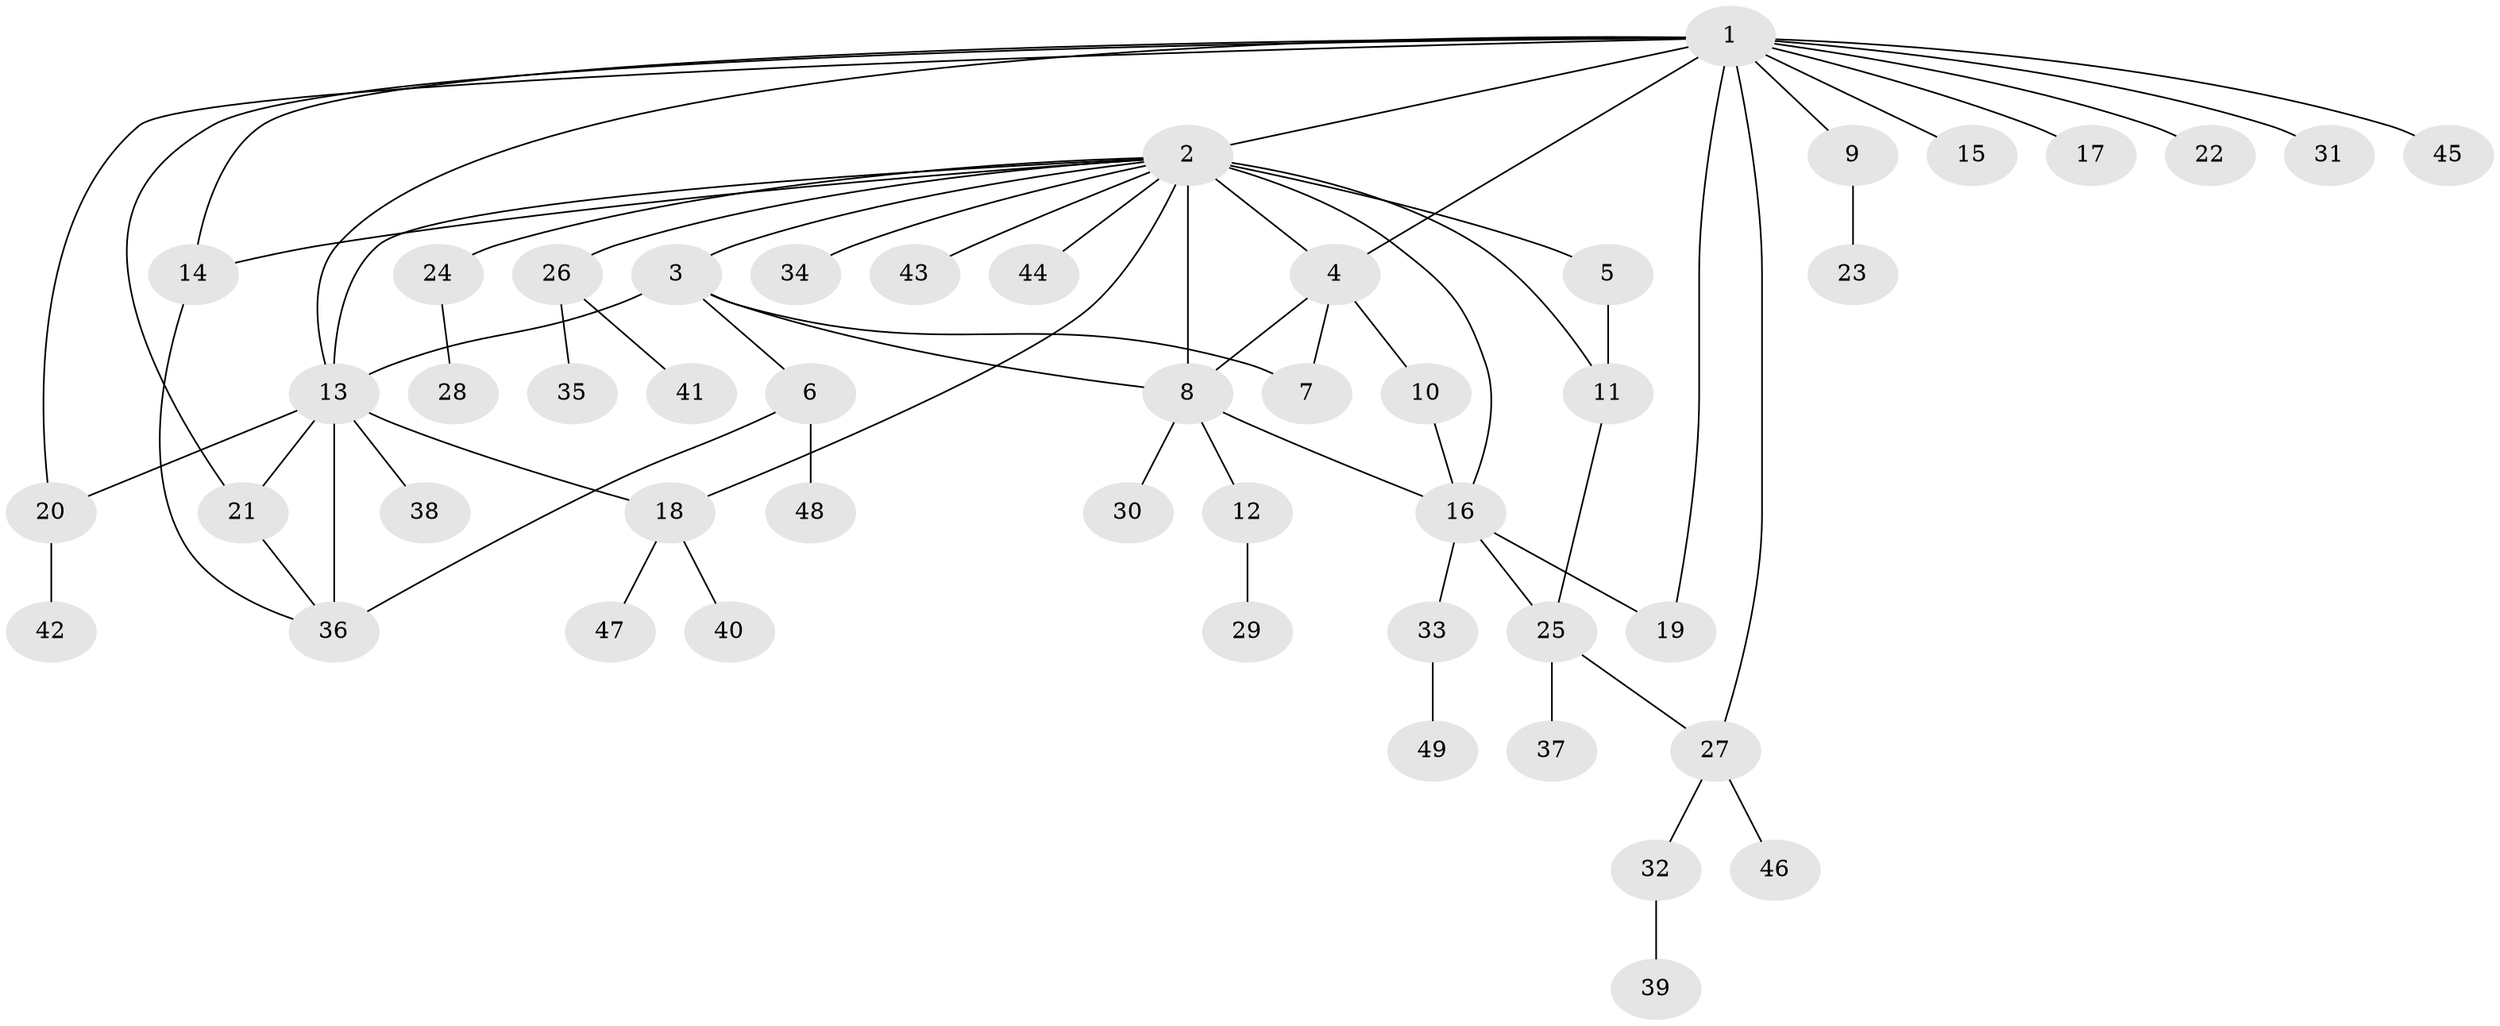 // original degree distribution, {15: 0.01020408163265306, 31: 0.01020408163265306, 5: 0.030612244897959183, 2: 0.2653061224489796, 8: 0.01020408163265306, 4: 0.061224489795918366, 1: 0.5, 3: 0.08163265306122448, 7: 0.01020408163265306, 6: 0.01020408163265306, 9: 0.01020408163265306}
// Generated by graph-tools (version 1.1) at 2025/35/03/09/25 02:35:47]
// undirected, 49 vertices, 67 edges
graph export_dot {
graph [start="1"]
  node [color=gray90,style=filled];
  1;
  2;
  3;
  4;
  5;
  6;
  7;
  8;
  9;
  10;
  11;
  12;
  13;
  14;
  15;
  16;
  17;
  18;
  19;
  20;
  21;
  22;
  23;
  24;
  25;
  26;
  27;
  28;
  29;
  30;
  31;
  32;
  33;
  34;
  35;
  36;
  37;
  38;
  39;
  40;
  41;
  42;
  43;
  44;
  45;
  46;
  47;
  48;
  49;
  1 -- 2 [weight=1.0];
  1 -- 4 [weight=1.0];
  1 -- 9 [weight=1.0];
  1 -- 13 [weight=1.0];
  1 -- 14 [weight=1.0];
  1 -- 15 [weight=1.0];
  1 -- 17 [weight=1.0];
  1 -- 19 [weight=1.0];
  1 -- 20 [weight=1.0];
  1 -- 21 [weight=1.0];
  1 -- 22 [weight=1.0];
  1 -- 27 [weight=1.0];
  1 -- 31 [weight=1.0];
  1 -- 45 [weight=1.0];
  2 -- 3 [weight=1.0];
  2 -- 4 [weight=1.0];
  2 -- 5 [weight=2.0];
  2 -- 8 [weight=13.0];
  2 -- 11 [weight=1.0];
  2 -- 13 [weight=1.0];
  2 -- 14 [weight=1.0];
  2 -- 16 [weight=1.0];
  2 -- 18 [weight=1.0];
  2 -- 24 [weight=1.0];
  2 -- 26 [weight=1.0];
  2 -- 34 [weight=1.0];
  2 -- 43 [weight=1.0];
  2 -- 44 [weight=1.0];
  3 -- 6 [weight=1.0];
  3 -- 7 [weight=1.0];
  3 -- 8 [weight=1.0];
  3 -- 13 [weight=1.0];
  4 -- 7 [weight=1.0];
  4 -- 8 [weight=1.0];
  4 -- 10 [weight=2.0];
  5 -- 11 [weight=1.0];
  6 -- 36 [weight=1.0];
  6 -- 48 [weight=1.0];
  8 -- 12 [weight=1.0];
  8 -- 16 [weight=1.0];
  8 -- 30 [weight=1.0];
  9 -- 23 [weight=1.0];
  10 -- 16 [weight=1.0];
  11 -- 25 [weight=1.0];
  12 -- 29 [weight=2.0];
  13 -- 18 [weight=1.0];
  13 -- 20 [weight=1.0];
  13 -- 21 [weight=1.0];
  13 -- 36 [weight=5.0];
  13 -- 38 [weight=1.0];
  14 -- 36 [weight=1.0];
  16 -- 19 [weight=1.0];
  16 -- 25 [weight=1.0];
  16 -- 33 [weight=1.0];
  18 -- 40 [weight=1.0];
  18 -- 47 [weight=1.0];
  20 -- 42 [weight=1.0];
  21 -- 36 [weight=1.0];
  24 -- 28 [weight=1.0];
  25 -- 27 [weight=1.0];
  25 -- 37 [weight=1.0];
  26 -- 35 [weight=1.0];
  26 -- 41 [weight=1.0];
  27 -- 32 [weight=1.0];
  27 -- 46 [weight=1.0];
  32 -- 39 [weight=1.0];
  33 -- 49 [weight=1.0];
}
